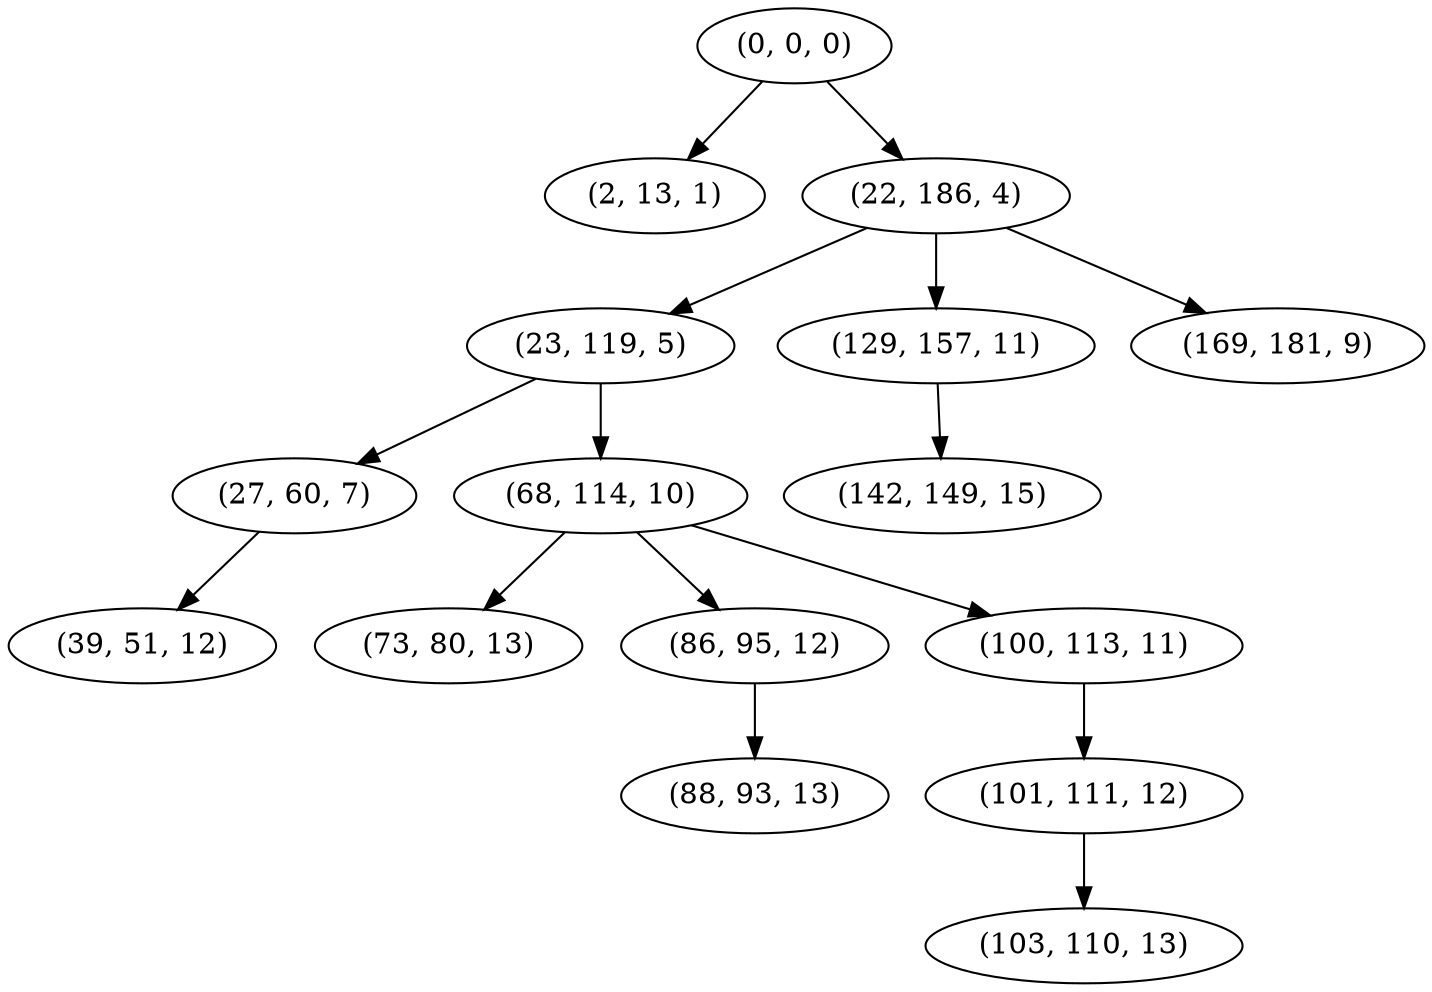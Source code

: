 digraph tree {
    "(0, 0, 0)";
    "(2, 13, 1)";
    "(22, 186, 4)";
    "(23, 119, 5)";
    "(27, 60, 7)";
    "(39, 51, 12)";
    "(68, 114, 10)";
    "(73, 80, 13)";
    "(86, 95, 12)";
    "(88, 93, 13)";
    "(100, 113, 11)";
    "(101, 111, 12)";
    "(103, 110, 13)";
    "(129, 157, 11)";
    "(142, 149, 15)";
    "(169, 181, 9)";
    "(0, 0, 0)" -> "(2, 13, 1)";
    "(0, 0, 0)" -> "(22, 186, 4)";
    "(22, 186, 4)" -> "(23, 119, 5)";
    "(22, 186, 4)" -> "(129, 157, 11)";
    "(22, 186, 4)" -> "(169, 181, 9)";
    "(23, 119, 5)" -> "(27, 60, 7)";
    "(23, 119, 5)" -> "(68, 114, 10)";
    "(27, 60, 7)" -> "(39, 51, 12)";
    "(68, 114, 10)" -> "(73, 80, 13)";
    "(68, 114, 10)" -> "(86, 95, 12)";
    "(68, 114, 10)" -> "(100, 113, 11)";
    "(86, 95, 12)" -> "(88, 93, 13)";
    "(100, 113, 11)" -> "(101, 111, 12)";
    "(101, 111, 12)" -> "(103, 110, 13)";
    "(129, 157, 11)" -> "(142, 149, 15)";
}

